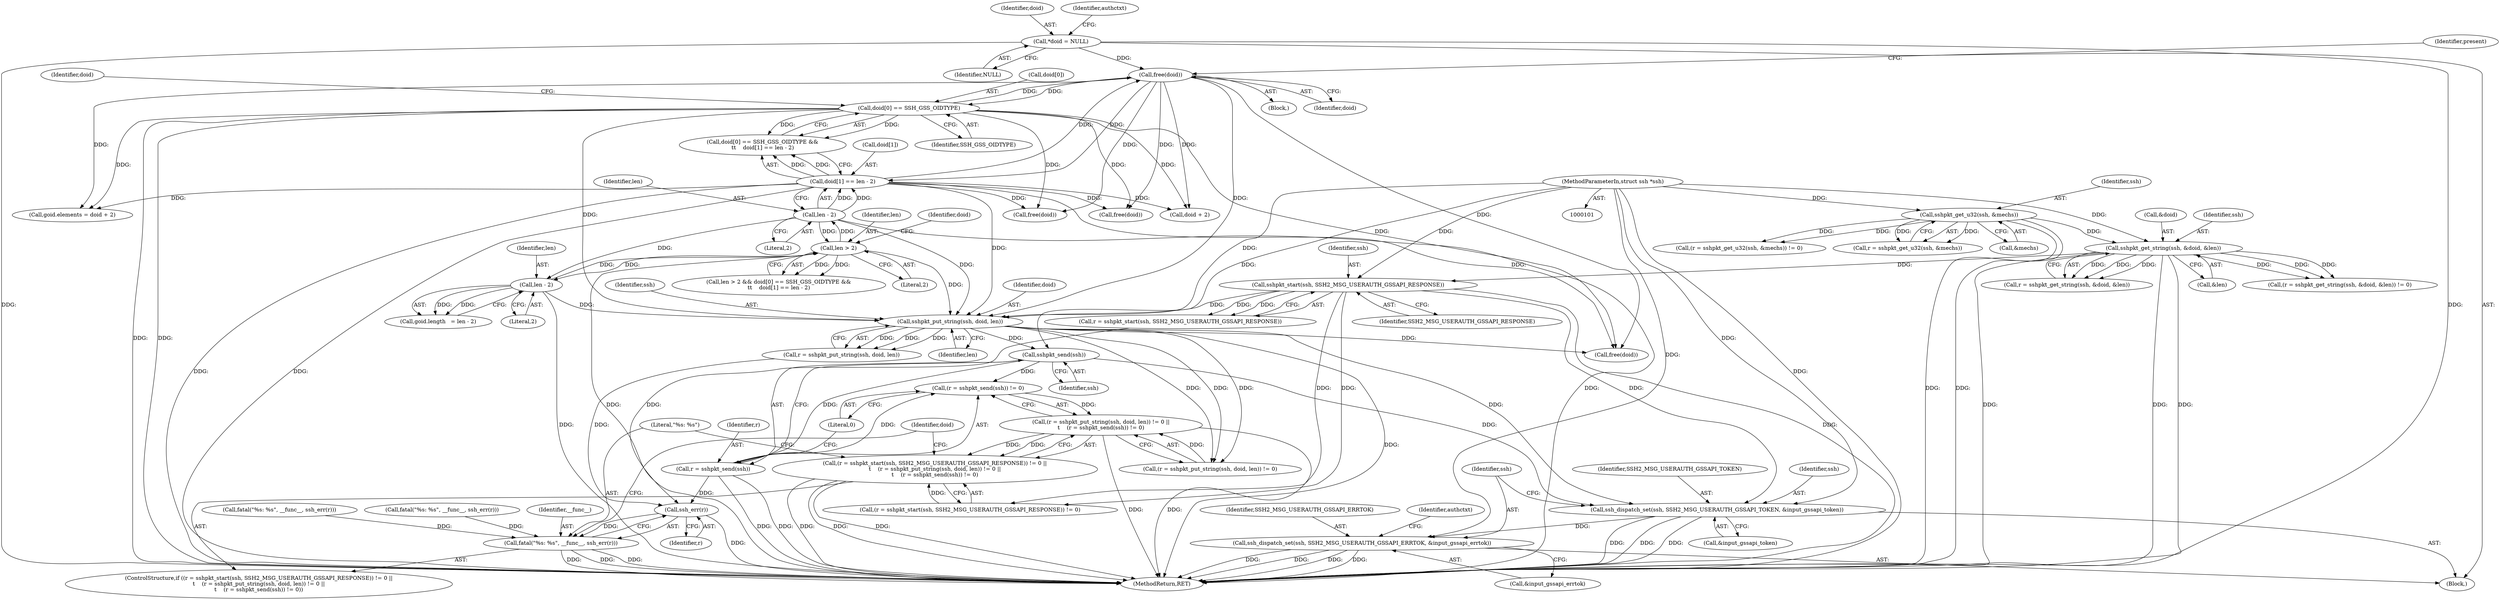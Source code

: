 digraph "0_src_779974d35b4859c07bc3cb8a12c74b43b0a7d1e0@API" {
"1000303" [label="(Call,sshpkt_send(ssh))"];
"1000295" [label="(Call,sshpkt_put_string(ssh, doid, len))"];
"1000287" [label="(Call,sshpkt_start(ssh, SSH2_MSG_USERAUTH_GSSAPI_RESPONSE))"];
"1000175" [label="(Call,sshpkt_get_string(ssh, &doid, &len))"];
"1000143" [label="(Call,sshpkt_get_u32(ssh, &mechs))"];
"1000102" [label="(MethodParameterIn,struct ssh *ssh)"];
"1000193" [label="(Call,doid[0] == SSH_GSS_OIDTYPE)"];
"1000166" [label="(Call,free(doid))"];
"1000198" [label="(Call,doid[1] == len - 2)"];
"1000202" [label="(Call,len - 2)"];
"1000189" [label="(Call,len > 2)"];
"1000217" [label="(Call,len - 2)"];
"1000123" [label="(Call,*doid = NULL)"];
"1000300" [label="(Call,(r = sshpkt_send(ssh)) != 0)"];
"1000291" [label="(Call,(r = sshpkt_put_string(ssh, doid, len)) != 0 ||\n\t    (r = sshpkt_send(ssh)) != 0)"];
"1000283" [label="(Call,(r = sshpkt_start(ssh, SSH2_MSG_USERAUTH_GSSAPI_RESPONSE)) != 0 ||\n\t    (r = sshpkt_put_string(ssh, doid, len)) != 0 ||\n\t    (r = sshpkt_send(ssh)) != 0)"];
"1000301" [label="(Call,r = sshpkt_send(ssh))"];
"1000309" [label="(Call,ssh_err(r))"];
"1000306" [label="(Call,fatal(\"%s: %s\", __func__, ssh_err(r)))"];
"1000313" [label="(Call,ssh_dispatch_set(ssh, SSH2_MSG_USERAUTH_GSSAPI_TOKEN, &input_gssapi_token))"];
"1000318" [label="(Call,ssh_dispatch_set(ssh, SSH2_MSG_USERAUTH_GSSAPI_ERRTOK, &input_gssapi_errtok))"];
"1000123" [label="(Call,*doid = NULL)"];
"1000321" [label="(Call,&input_gssapi_errtok)"];
"1000292" [label="(Call,(r = sshpkt_put_string(ssh, doid, len)) != 0)"];
"1000282" [label="(ControlStructure,if ((r = sshpkt_start(ssh, SSH2_MSG_USERAUTH_GSSAPI_RESPONSE)) != 0 ||\n\t    (r = sshpkt_put_string(ssh, doid, len)) != 0 ||\n\t    (r = sshpkt_send(ssh)) != 0))"];
"1000188" [label="(Call,len > 2 && doid[0] == SSH_GSS_OIDTYPE &&\n\t\t    doid[1] == len - 2)"];
"1000190" [label="(Identifier,len)"];
"1000312" [label="(Identifier,doid)"];
"1000241" [label="(Call,free(doid))"];
"1000301" [label="(Call,r = sshpkt_send(ssh))"];
"1000197" [label="(Identifier,SSH_GSS_OIDTYPE)"];
"1000192" [label="(Call,doid[0] == SSH_GSS_OIDTYPE &&\n\t\t    doid[1] == len - 2)"];
"1000303" [label="(Call,sshpkt_send(ssh))"];
"1000144" [label="(Identifier,ssh)"];
"1000148" [label="(Call,fatal(\"%s: %s\", __func__, ssh_err(r)))"];
"1000266" [label="(Call,free(doid))"];
"1000193" [label="(Call,doid[0] == SSH_GSS_OIDTYPE)"];
"1000314" [label="(Identifier,ssh)"];
"1000319" [label="(Identifier,ssh)"];
"1000200" [label="(Identifier,doid)"];
"1000219" [label="(Literal,2)"];
"1000199" [label="(Call,doid[1])"];
"1000124" [label="(Identifier,doid)"];
"1000291" [label="(Call,(r = sshpkt_put_string(ssh, doid, len)) != 0 ||\n\t    (r = sshpkt_send(ssh)) != 0)"];
"1000285" [label="(Call,r = sshpkt_start(ssh, SSH2_MSG_USERAUTH_GSSAPI_RESPONSE))"];
"1000194" [label="(Call,doid[0])"];
"1000218" [label="(Identifier,len)"];
"1000318" [label="(Call,ssh_dispatch_set(ssh, SSH2_MSG_USERAUTH_GSSAPI_ERRTOK, &input_gssapi_errtok))"];
"1000125" [label="(Identifier,NULL)"];
"1000295" [label="(Call,sshpkt_put_string(ssh, doid, len))"];
"1000310" [label="(Identifier,r)"];
"1000316" [label="(Call,&input_gssapi_token)"];
"1000289" [label="(Identifier,SSH2_MSG_USERAUTH_GSSAPI_RESPONSE)"];
"1000169" [label="(Identifier,present)"];
"1000298" [label="(Identifier,len)"];
"1000307" [label="(Literal,\"%s: %s\")"];
"1000302" [label="(Identifier,r)"];
"1000315" [label="(Identifier,SSH2_MSG_USERAUTH_GSSAPI_TOKEN)"];
"1000102" [label="(MethodParameterIn,struct ssh *ssh)"];
"1000300" [label="(Call,(r = sshpkt_send(ssh)) != 0)"];
"1000206" [label="(Call,goid.elements = doid + 2)"];
"1000330" [label="(MethodReturn,RET)"];
"1000166" [label="(Call,free(doid))"];
"1000202" [label="(Call,len - 2)"];
"1000189" [label="(Call,len > 2)"];
"1000176" [label="(Identifier,ssh)"];
"1000140" [label="(Call,(r = sshpkt_get_u32(ssh, &mechs)) != 0)"];
"1000217" [label="(Call,len - 2)"];
"1000309" [label="(Call,ssh_err(r))"];
"1000204" [label="(Literal,2)"];
"1000287" [label="(Call,sshpkt_start(ssh, SSH2_MSG_USERAUTH_GSSAPI_RESPONSE))"];
"1000172" [label="(Call,(r = sshpkt_get_string(ssh, &doid, &len)) != 0)"];
"1000210" [label="(Call,doid + 2)"];
"1000203" [label="(Identifier,len)"];
"1000311" [label="(Call,free(doid))"];
"1000195" [label="(Identifier,doid)"];
"1000283" [label="(Call,(r = sshpkt_start(ssh, SSH2_MSG_USERAUTH_GSSAPI_RESPONSE)) != 0 ||\n\t    (r = sshpkt_put_string(ssh, doid, len)) != 0 ||\n\t    (r = sshpkt_send(ssh)) != 0)"];
"1000141" [label="(Call,r = sshpkt_get_u32(ssh, &mechs))"];
"1000308" [label="(Identifier,__func__)"];
"1000320" [label="(Identifier,SSH2_MSG_USERAUTH_GSSAPI_ERRTOK)"];
"1000173" [label="(Call,r = sshpkt_get_string(ssh, &doid, &len))"];
"1000143" [label="(Call,sshpkt_get_u32(ssh, &mechs))"];
"1000163" [label="(Block,)"];
"1000182" [label="(Call,fatal(\"%s: %s\", __func__, ssh_err(r)))"];
"1000325" [label="(Identifier,authctxt)"];
"1000305" [label="(Literal,0)"];
"1000288" [label="(Identifier,ssh)"];
"1000198" [label="(Call,doid[1] == len - 2)"];
"1000167" [label="(Identifier,doid)"];
"1000296" [label="(Identifier,ssh)"];
"1000297" [label="(Identifier,doid)"];
"1000179" [label="(Call,&len)"];
"1000177" [label="(Call,&doid)"];
"1000145" [label="(Call,&mechs)"];
"1000191" [label="(Literal,2)"];
"1000284" [label="(Call,(r = sshpkt_start(ssh, SSH2_MSG_USERAUTH_GSSAPI_RESPONSE)) != 0)"];
"1000103" [label="(Block,)"];
"1000304" [label="(Identifier,ssh)"];
"1000175" [label="(Call,sshpkt_get_string(ssh, &doid, &len))"];
"1000313" [label="(Call,ssh_dispatch_set(ssh, SSH2_MSG_USERAUTH_GSSAPI_TOKEN, &input_gssapi_token))"];
"1000293" [label="(Call,r = sshpkt_put_string(ssh, doid, len))"];
"1000213" [label="(Call,goid.length   = len - 2)"];
"1000130" [label="(Identifier,authctxt)"];
"1000306" [label="(Call,fatal(\"%s: %s\", __func__, ssh_err(r)))"];
"1000303" -> "1000301"  [label="AST: "];
"1000303" -> "1000304"  [label="CFG: "];
"1000304" -> "1000303"  [label="AST: "];
"1000301" -> "1000303"  [label="CFG: "];
"1000303" -> "1000300"  [label="DDG: "];
"1000303" -> "1000301"  [label="DDG: "];
"1000295" -> "1000303"  [label="DDG: "];
"1000102" -> "1000303"  [label="DDG: "];
"1000303" -> "1000313"  [label="DDG: "];
"1000295" -> "1000293"  [label="AST: "];
"1000295" -> "1000298"  [label="CFG: "];
"1000296" -> "1000295"  [label="AST: "];
"1000297" -> "1000295"  [label="AST: "];
"1000298" -> "1000295"  [label="AST: "];
"1000293" -> "1000295"  [label="CFG: "];
"1000295" -> "1000330"  [label="DDG: "];
"1000295" -> "1000292"  [label="DDG: "];
"1000295" -> "1000292"  [label="DDG: "];
"1000295" -> "1000292"  [label="DDG: "];
"1000295" -> "1000293"  [label="DDG: "];
"1000295" -> "1000293"  [label="DDG: "];
"1000295" -> "1000293"  [label="DDG: "];
"1000287" -> "1000295"  [label="DDG: "];
"1000102" -> "1000295"  [label="DDG: "];
"1000193" -> "1000295"  [label="DDG: "];
"1000166" -> "1000295"  [label="DDG: "];
"1000198" -> "1000295"  [label="DDG: "];
"1000189" -> "1000295"  [label="DDG: "];
"1000217" -> "1000295"  [label="DDG: "];
"1000202" -> "1000295"  [label="DDG: "];
"1000295" -> "1000311"  [label="DDG: "];
"1000295" -> "1000313"  [label="DDG: "];
"1000287" -> "1000285"  [label="AST: "];
"1000287" -> "1000289"  [label="CFG: "];
"1000288" -> "1000287"  [label="AST: "];
"1000289" -> "1000287"  [label="AST: "];
"1000285" -> "1000287"  [label="CFG: "];
"1000287" -> "1000330"  [label="DDG: "];
"1000287" -> "1000284"  [label="DDG: "];
"1000287" -> "1000284"  [label="DDG: "];
"1000287" -> "1000285"  [label="DDG: "];
"1000287" -> "1000285"  [label="DDG: "];
"1000175" -> "1000287"  [label="DDG: "];
"1000102" -> "1000287"  [label="DDG: "];
"1000287" -> "1000313"  [label="DDG: "];
"1000175" -> "1000173"  [label="AST: "];
"1000175" -> "1000179"  [label="CFG: "];
"1000176" -> "1000175"  [label="AST: "];
"1000177" -> "1000175"  [label="AST: "];
"1000179" -> "1000175"  [label="AST: "];
"1000173" -> "1000175"  [label="CFG: "];
"1000175" -> "1000330"  [label="DDG: "];
"1000175" -> "1000330"  [label="DDG: "];
"1000175" -> "1000330"  [label="DDG: "];
"1000175" -> "1000172"  [label="DDG: "];
"1000175" -> "1000172"  [label="DDG: "];
"1000175" -> "1000172"  [label="DDG: "];
"1000175" -> "1000173"  [label="DDG: "];
"1000175" -> "1000173"  [label="DDG: "];
"1000175" -> "1000173"  [label="DDG: "];
"1000143" -> "1000175"  [label="DDG: "];
"1000102" -> "1000175"  [label="DDG: "];
"1000143" -> "1000141"  [label="AST: "];
"1000143" -> "1000145"  [label="CFG: "];
"1000144" -> "1000143"  [label="AST: "];
"1000145" -> "1000143"  [label="AST: "];
"1000141" -> "1000143"  [label="CFG: "];
"1000143" -> "1000330"  [label="DDG: "];
"1000143" -> "1000330"  [label="DDG: "];
"1000143" -> "1000140"  [label="DDG: "];
"1000143" -> "1000140"  [label="DDG: "];
"1000143" -> "1000141"  [label="DDG: "];
"1000143" -> "1000141"  [label="DDG: "];
"1000102" -> "1000143"  [label="DDG: "];
"1000102" -> "1000101"  [label="AST: "];
"1000102" -> "1000330"  [label="DDG: "];
"1000102" -> "1000313"  [label="DDG: "];
"1000102" -> "1000318"  [label="DDG: "];
"1000193" -> "1000192"  [label="AST: "];
"1000193" -> "1000197"  [label="CFG: "];
"1000194" -> "1000193"  [label="AST: "];
"1000197" -> "1000193"  [label="AST: "];
"1000200" -> "1000193"  [label="CFG: "];
"1000192" -> "1000193"  [label="CFG: "];
"1000193" -> "1000330"  [label="DDG: "];
"1000193" -> "1000330"  [label="DDG: "];
"1000193" -> "1000166"  [label="DDG: "];
"1000193" -> "1000192"  [label="DDG: "];
"1000193" -> "1000192"  [label="DDG: "];
"1000166" -> "1000193"  [label="DDG: "];
"1000193" -> "1000206"  [label="DDG: "];
"1000193" -> "1000210"  [label="DDG: "];
"1000193" -> "1000241"  [label="DDG: "];
"1000193" -> "1000266"  [label="DDG: "];
"1000193" -> "1000311"  [label="DDG: "];
"1000166" -> "1000163"  [label="AST: "];
"1000166" -> "1000167"  [label="CFG: "];
"1000167" -> "1000166"  [label="AST: "];
"1000169" -> "1000166"  [label="CFG: "];
"1000198" -> "1000166"  [label="DDG: "];
"1000123" -> "1000166"  [label="DDG: "];
"1000166" -> "1000198"  [label="DDG: "];
"1000166" -> "1000206"  [label="DDG: "];
"1000166" -> "1000210"  [label="DDG: "];
"1000166" -> "1000241"  [label="DDG: "];
"1000166" -> "1000266"  [label="DDG: "];
"1000166" -> "1000311"  [label="DDG: "];
"1000198" -> "1000192"  [label="AST: "];
"1000198" -> "1000202"  [label="CFG: "];
"1000199" -> "1000198"  [label="AST: "];
"1000202" -> "1000198"  [label="AST: "];
"1000192" -> "1000198"  [label="CFG: "];
"1000198" -> "1000330"  [label="DDG: "];
"1000198" -> "1000330"  [label="DDG: "];
"1000198" -> "1000192"  [label="DDG: "];
"1000198" -> "1000192"  [label="DDG: "];
"1000202" -> "1000198"  [label="DDG: "];
"1000202" -> "1000198"  [label="DDG: "];
"1000198" -> "1000206"  [label="DDG: "];
"1000198" -> "1000210"  [label="DDG: "];
"1000198" -> "1000241"  [label="DDG: "];
"1000198" -> "1000266"  [label="DDG: "];
"1000198" -> "1000311"  [label="DDG: "];
"1000202" -> "1000204"  [label="CFG: "];
"1000203" -> "1000202"  [label="AST: "];
"1000204" -> "1000202"  [label="AST: "];
"1000202" -> "1000330"  [label="DDG: "];
"1000202" -> "1000189"  [label="DDG: "];
"1000189" -> "1000202"  [label="DDG: "];
"1000202" -> "1000217"  [label="DDG: "];
"1000189" -> "1000188"  [label="AST: "];
"1000189" -> "1000191"  [label="CFG: "];
"1000190" -> "1000189"  [label="AST: "];
"1000191" -> "1000189"  [label="AST: "];
"1000195" -> "1000189"  [label="CFG: "];
"1000188" -> "1000189"  [label="CFG: "];
"1000189" -> "1000330"  [label="DDG: "];
"1000189" -> "1000188"  [label="DDG: "];
"1000189" -> "1000188"  [label="DDG: "];
"1000217" -> "1000189"  [label="DDG: "];
"1000189" -> "1000217"  [label="DDG: "];
"1000217" -> "1000213"  [label="AST: "];
"1000217" -> "1000219"  [label="CFG: "];
"1000218" -> "1000217"  [label="AST: "];
"1000219" -> "1000217"  [label="AST: "];
"1000213" -> "1000217"  [label="CFG: "];
"1000217" -> "1000330"  [label="DDG: "];
"1000217" -> "1000213"  [label="DDG: "];
"1000217" -> "1000213"  [label="DDG: "];
"1000123" -> "1000103"  [label="AST: "];
"1000123" -> "1000125"  [label="CFG: "];
"1000124" -> "1000123"  [label="AST: "];
"1000125" -> "1000123"  [label="AST: "];
"1000130" -> "1000123"  [label="CFG: "];
"1000123" -> "1000330"  [label="DDG: "];
"1000123" -> "1000330"  [label="DDG: "];
"1000300" -> "1000291"  [label="AST: "];
"1000300" -> "1000305"  [label="CFG: "];
"1000301" -> "1000300"  [label="AST: "];
"1000305" -> "1000300"  [label="AST: "];
"1000291" -> "1000300"  [label="CFG: "];
"1000300" -> "1000291"  [label="DDG: "];
"1000301" -> "1000300"  [label="DDG: "];
"1000291" -> "1000283"  [label="AST: "];
"1000291" -> "1000292"  [label="CFG: "];
"1000292" -> "1000291"  [label="AST: "];
"1000283" -> "1000291"  [label="CFG: "];
"1000291" -> "1000330"  [label="DDG: "];
"1000291" -> "1000330"  [label="DDG: "];
"1000291" -> "1000283"  [label="DDG: "];
"1000291" -> "1000283"  [label="DDG: "];
"1000292" -> "1000291"  [label="DDG: "];
"1000283" -> "1000282"  [label="AST: "];
"1000283" -> "1000284"  [label="CFG: "];
"1000284" -> "1000283"  [label="AST: "];
"1000307" -> "1000283"  [label="CFG: "];
"1000312" -> "1000283"  [label="CFG: "];
"1000283" -> "1000330"  [label="DDG: "];
"1000283" -> "1000330"  [label="DDG: "];
"1000283" -> "1000330"  [label="DDG: "];
"1000284" -> "1000283"  [label="DDG: "];
"1000302" -> "1000301"  [label="AST: "];
"1000305" -> "1000301"  [label="CFG: "];
"1000301" -> "1000330"  [label="DDG: "];
"1000301" -> "1000330"  [label="DDG: "];
"1000301" -> "1000309"  [label="DDG: "];
"1000309" -> "1000306"  [label="AST: "];
"1000309" -> "1000310"  [label="CFG: "];
"1000310" -> "1000309"  [label="AST: "];
"1000306" -> "1000309"  [label="CFG: "];
"1000309" -> "1000330"  [label="DDG: "];
"1000309" -> "1000306"  [label="DDG: "];
"1000285" -> "1000309"  [label="DDG: "];
"1000293" -> "1000309"  [label="DDG: "];
"1000306" -> "1000282"  [label="AST: "];
"1000307" -> "1000306"  [label="AST: "];
"1000308" -> "1000306"  [label="AST: "];
"1000312" -> "1000306"  [label="CFG: "];
"1000306" -> "1000330"  [label="DDG: "];
"1000306" -> "1000330"  [label="DDG: "];
"1000306" -> "1000330"  [label="DDG: "];
"1000182" -> "1000306"  [label="DDG: "];
"1000148" -> "1000306"  [label="DDG: "];
"1000313" -> "1000103"  [label="AST: "];
"1000313" -> "1000316"  [label="CFG: "];
"1000314" -> "1000313"  [label="AST: "];
"1000315" -> "1000313"  [label="AST: "];
"1000316" -> "1000313"  [label="AST: "];
"1000319" -> "1000313"  [label="CFG: "];
"1000313" -> "1000330"  [label="DDG: "];
"1000313" -> "1000330"  [label="DDG: "];
"1000313" -> "1000330"  [label="DDG: "];
"1000313" -> "1000318"  [label="DDG: "];
"1000318" -> "1000103"  [label="AST: "];
"1000318" -> "1000321"  [label="CFG: "];
"1000319" -> "1000318"  [label="AST: "];
"1000320" -> "1000318"  [label="AST: "];
"1000321" -> "1000318"  [label="AST: "];
"1000325" -> "1000318"  [label="CFG: "];
"1000318" -> "1000330"  [label="DDG: "];
"1000318" -> "1000330"  [label="DDG: "];
"1000318" -> "1000330"  [label="DDG: "];
"1000318" -> "1000330"  [label="DDG: "];
}
